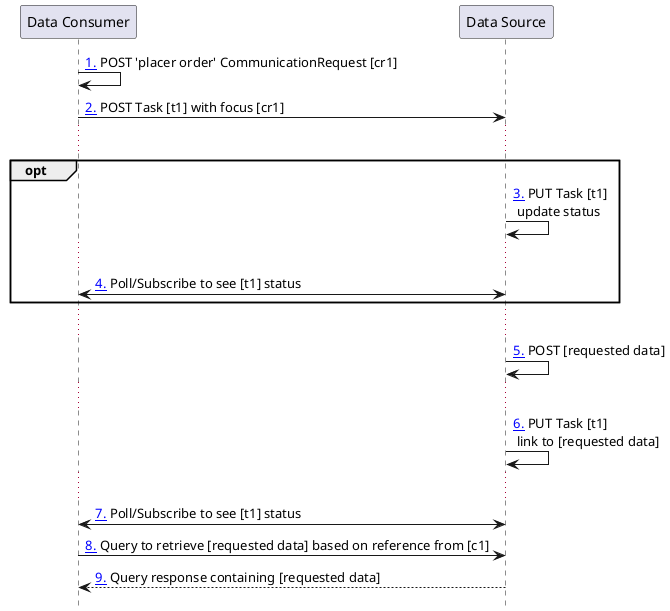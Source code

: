 @startuml
hide footbox
participant "Data Consumer" as Consumer
participant "Data Source" as Source
Consumer -> Consumer: [[#cr-task1 1.]] POST 'placer order' CommunicationRequest [cr1]
Consumer -> Source: [[#cr-task2 2.]] POST Task [t1] with focus [cr1]
...
opt
Source -> Source: [[#cr-task3 3.]] PUT Task [t1]\n update status
...
Consumer <-> Source: [[#cr-task4 4.]] Poll/Subscribe to see [t1] status
end
...
Source -> Source: [[#cr-task5 5.]] POST [requested data]
...
Source -> Source: [[#cr-task6 6.]] PUT Task [t1]\n link to [requested data]
...
Consumer <-> Source: [[#cr-task7 7.]] Poll/Subscribe to see [t1] status

Consumer -> Source: [[#cr-task8 8.]] Query to retrieve [requested data] based on reference from [c1]
Consumer <-- Source: [[#cr-task9 9.]] Query response containing [requested data]
@enduml